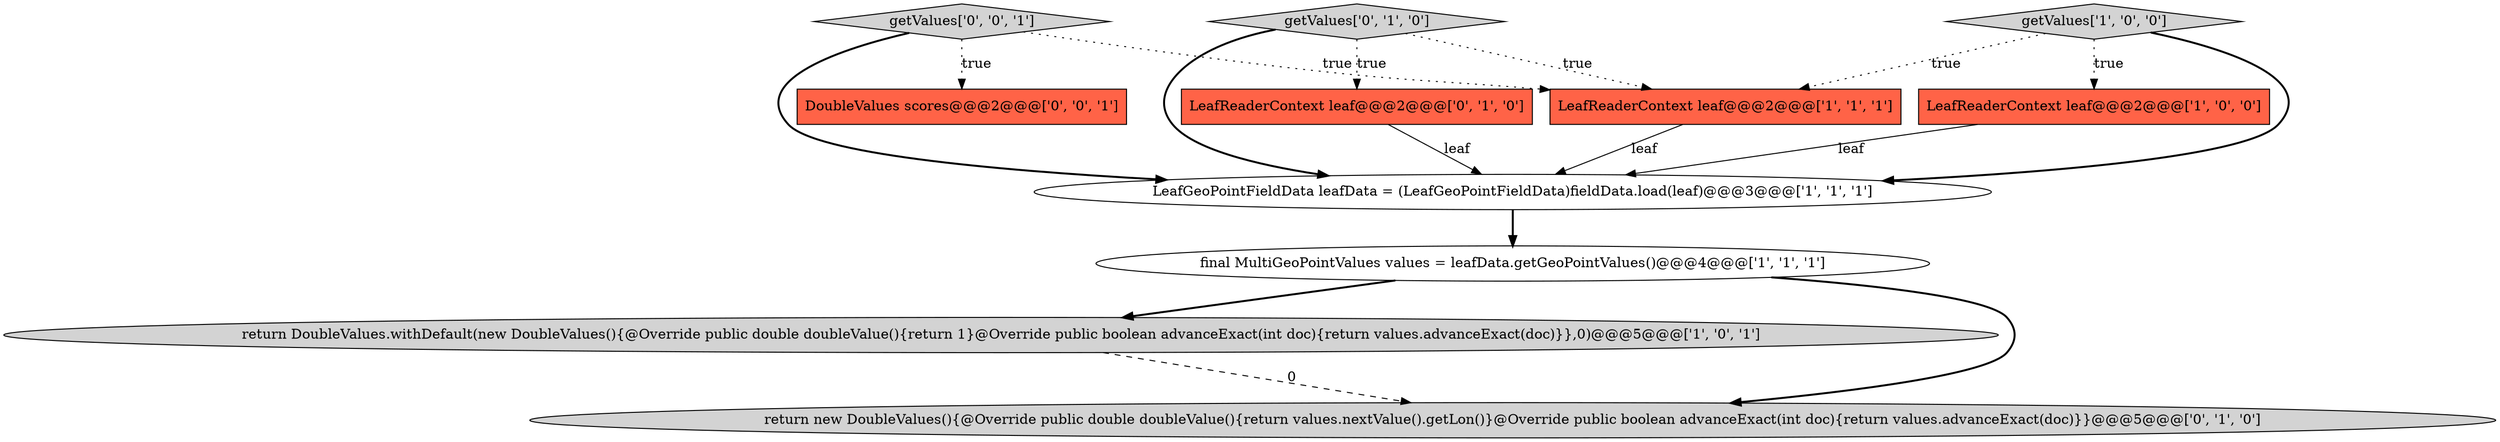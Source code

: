 digraph {
1 [style = filled, label = "LeafGeoPointFieldData leafData = (LeafGeoPointFieldData)fieldData.load(leaf)@@@3@@@['1', '1', '1']", fillcolor = white, shape = ellipse image = "AAA0AAABBB1BBB"];
10 [style = filled, label = "getValues['0', '0', '1']", fillcolor = lightgray, shape = diamond image = "AAA0AAABBB3BBB"];
4 [style = filled, label = "LeafReaderContext leaf@@@2@@@['1', '1', '1']", fillcolor = tomato, shape = box image = "AAA0AAABBB1BBB"];
0 [style = filled, label = "LeafReaderContext leaf@@@2@@@['1', '0', '0']", fillcolor = tomato, shape = box image = "AAA0AAABBB1BBB"];
7 [style = filled, label = "getValues['0', '1', '0']", fillcolor = lightgray, shape = diamond image = "AAA0AAABBB2BBB"];
8 [style = filled, label = "LeafReaderContext leaf@@@2@@@['0', '1', '0']", fillcolor = tomato, shape = box image = "AAA0AAABBB2BBB"];
3 [style = filled, label = "getValues['1', '0', '0']", fillcolor = lightgray, shape = diamond image = "AAA0AAABBB1BBB"];
2 [style = filled, label = "return DoubleValues.withDefault(new DoubleValues(){@Override public double doubleValue(){return 1}@Override public boolean advanceExact(int doc){return values.advanceExact(doc)}},0)@@@5@@@['1', '0', '1']", fillcolor = lightgray, shape = ellipse image = "AAA0AAABBB1BBB"];
6 [style = filled, label = "return new DoubleValues(){@Override public double doubleValue(){return values.nextValue().getLon()}@Override public boolean advanceExact(int doc){return values.advanceExact(doc)}}@@@5@@@['0', '1', '0']", fillcolor = lightgray, shape = ellipse image = "AAA1AAABBB2BBB"];
5 [style = filled, label = "final MultiGeoPointValues values = leafData.getGeoPointValues()@@@4@@@['1', '1', '1']", fillcolor = white, shape = ellipse image = "AAA0AAABBB1BBB"];
9 [style = filled, label = "DoubleValues scores@@@2@@@['0', '0', '1']", fillcolor = tomato, shape = box image = "AAA0AAABBB3BBB"];
4->1 [style = solid, label="leaf"];
5->2 [style = bold, label=""];
8->1 [style = solid, label="leaf"];
10->1 [style = bold, label=""];
7->1 [style = bold, label=""];
2->6 [style = dashed, label="0"];
7->4 [style = dotted, label="true"];
7->8 [style = dotted, label="true"];
3->4 [style = dotted, label="true"];
10->4 [style = dotted, label="true"];
3->0 [style = dotted, label="true"];
10->9 [style = dotted, label="true"];
0->1 [style = solid, label="leaf"];
5->6 [style = bold, label=""];
3->1 [style = bold, label=""];
1->5 [style = bold, label=""];
}
